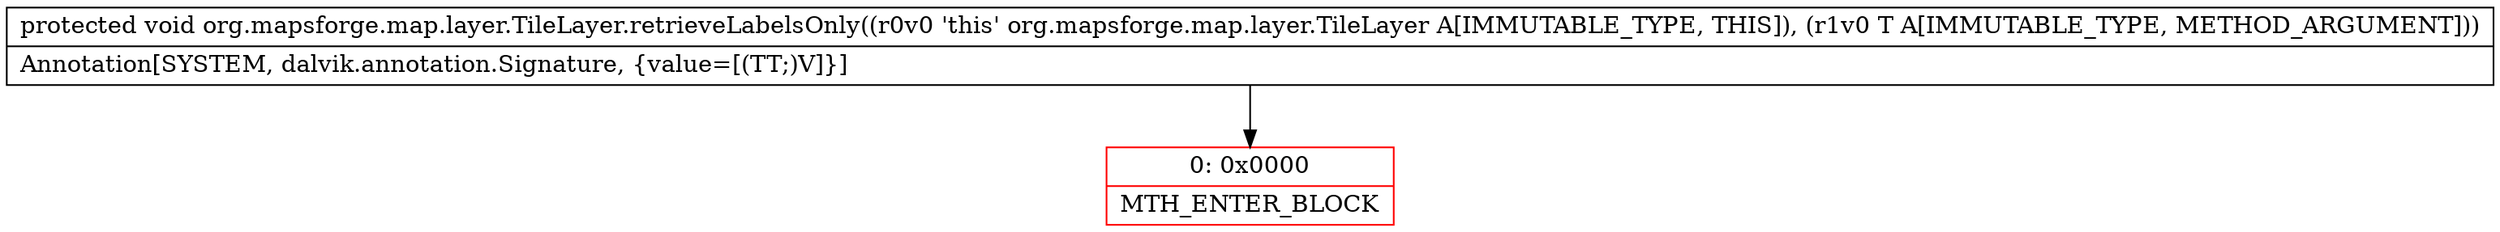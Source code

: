 digraph "CFG fororg.mapsforge.map.layer.TileLayer.retrieveLabelsOnly(Lorg\/mapsforge\/map\/layer\/queue\/Job;)V" {
subgraph cluster_Region_282729500 {
label = "R(0)";
node [shape=record,color=blue];
}
Node_0 [shape=record,color=red,label="{0\:\ 0x0000|MTH_ENTER_BLOCK\l}"];
MethodNode[shape=record,label="{protected void org.mapsforge.map.layer.TileLayer.retrieveLabelsOnly((r0v0 'this' org.mapsforge.map.layer.TileLayer A[IMMUTABLE_TYPE, THIS]), (r1v0 T A[IMMUTABLE_TYPE, METHOD_ARGUMENT]))  | Annotation[SYSTEM, dalvik.annotation.Signature, \{value=[(TT;)V]\}]\l}"];
MethodNode -> Node_0;
}

